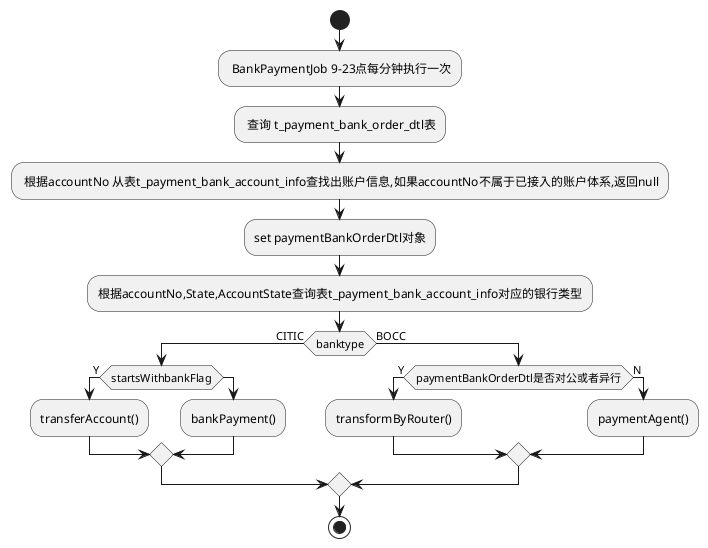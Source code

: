 @startuml
start
: BankPaymentJob 9-23点每分钟执行一次;
->
: 查询 t_payment_bank_order_dtl表;
->
: 根据accountNo 从表t_payment_bank_account_info查找出账户信息,如果accountNo不属于已接入的账户体系,返回null;
->
:set paymentBankOrderDtl对象;
->
:根据accountNo,State,AccountState查询表t_payment_bank_account_info对应的银行类型;
->
if(banktype)then(CITIC)
    ->
    if(startsWithbankFlag)then(Y)
    ->
    :transferAccount();
    else
    ->
    :bankPayment();
    endif
else(BOCC)
->
    if(paymentBankOrderDtl是否对公或者异行)then(Y)
    ->
    :transformByRouter();
    else(N)
    ->
    :paymentAgent();
    endif
endif
stop
@enduml